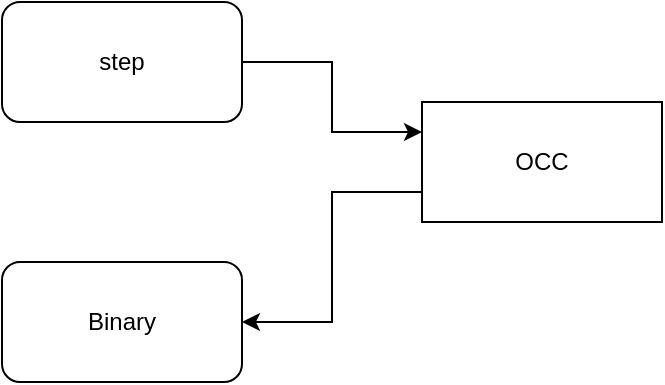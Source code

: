 <mxfile version="27.1.1">
  <diagram name="Page-1" id="bXTMawsEI31QVvh0f1B6">
    <mxGraphModel dx="768" dy="566" grid="1" gridSize="10" guides="1" tooltips="1" connect="1" arrows="1" fold="1" page="1" pageScale="1" pageWidth="827" pageHeight="1169" math="0" shadow="0">
      <root>
        <mxCell id="0" />
        <mxCell id="1" parent="0" />
        <mxCell id="PLeA3UiImlYLX6Z-o4D_-3" style="edgeStyle=orthogonalEdgeStyle;rounded=0;orthogonalLoop=1;jettySize=auto;html=1;exitX=1;exitY=0.5;exitDx=0;exitDy=0;entryX=0;entryY=0.25;entryDx=0;entryDy=0;" edge="1" parent="1" source="PLeA3UiImlYLX6Z-o4D_-1" target="PLeA3UiImlYLX6Z-o4D_-2">
          <mxGeometry relative="1" as="geometry" />
        </mxCell>
        <mxCell id="PLeA3UiImlYLX6Z-o4D_-1" value="step" style="rounded=1;whiteSpace=wrap;html=1;" vertex="1" parent="1">
          <mxGeometry x="240" y="170" width="120" height="60" as="geometry" />
        </mxCell>
        <mxCell id="PLeA3UiImlYLX6Z-o4D_-5" style="edgeStyle=orthogonalEdgeStyle;rounded=0;orthogonalLoop=1;jettySize=auto;html=1;exitX=0;exitY=0.75;exitDx=0;exitDy=0;entryX=1;entryY=0.5;entryDx=0;entryDy=0;" edge="1" parent="1" source="PLeA3UiImlYLX6Z-o4D_-2" target="PLeA3UiImlYLX6Z-o4D_-4">
          <mxGeometry relative="1" as="geometry" />
        </mxCell>
        <mxCell id="PLeA3UiImlYLX6Z-o4D_-2" value="OCC" style="rounded=0;whiteSpace=wrap;html=1;" vertex="1" parent="1">
          <mxGeometry x="450" y="220" width="120" height="60" as="geometry" />
        </mxCell>
        <mxCell id="PLeA3UiImlYLX6Z-o4D_-4" value="Binary" style="rounded=1;whiteSpace=wrap;html=1;" vertex="1" parent="1">
          <mxGeometry x="240" y="300" width="120" height="60" as="geometry" />
        </mxCell>
      </root>
    </mxGraphModel>
  </diagram>
</mxfile>
